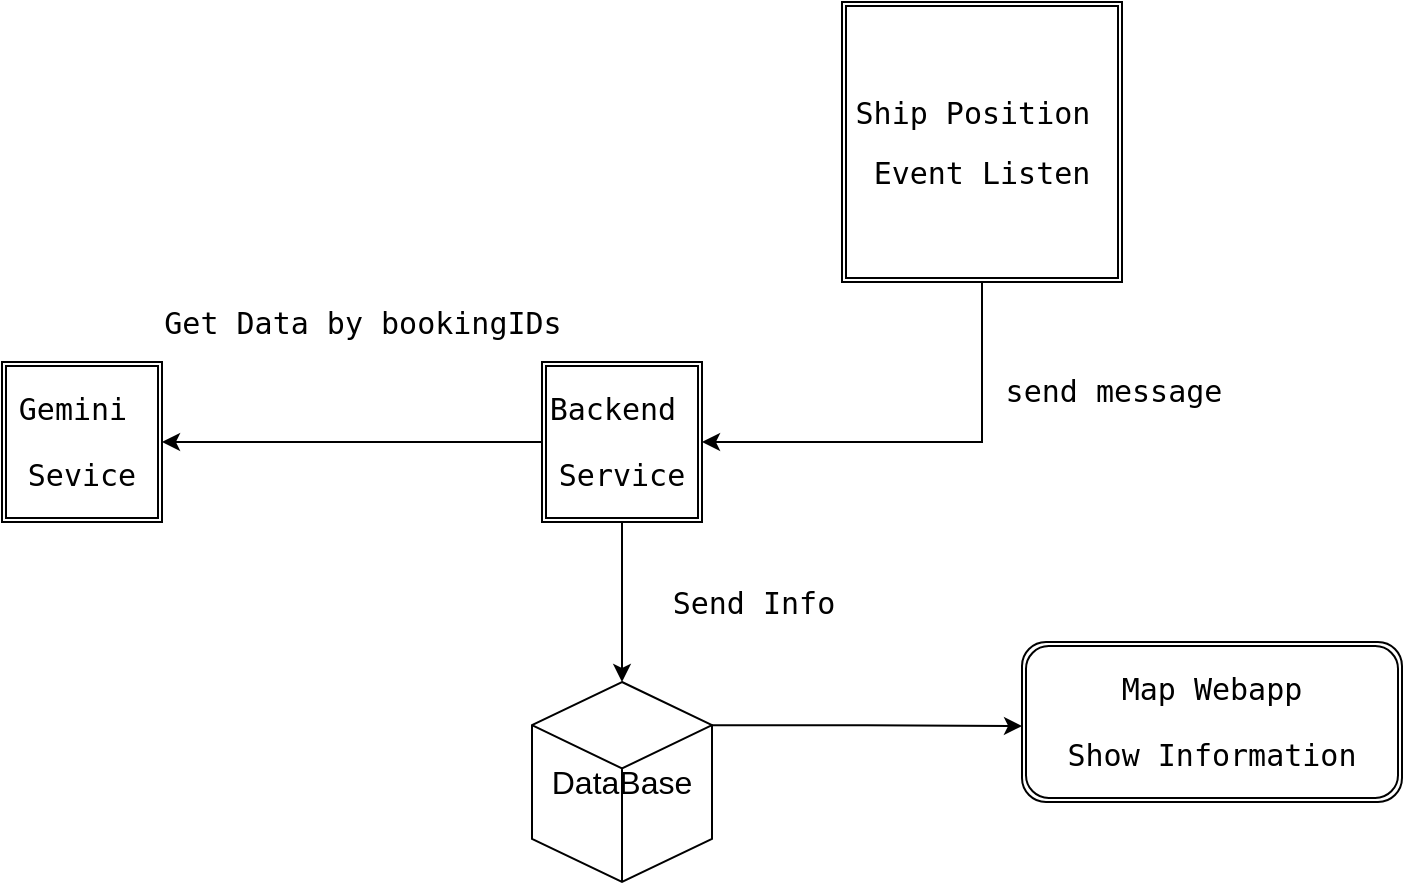 <mxfile version="20.1.1" type="github">
  <diagram id="61y1FBE1oSBBMkwLM_4o" name="Page-1">
    <mxGraphModel dx="1298" dy="670" grid="1" gridSize="10" guides="1" tooltips="1" connect="1" arrows="1" fold="1" page="1" pageScale="1" pageWidth="827" pageHeight="1169" math="0" shadow="0">
      <root>
        <mxCell id="0" />
        <mxCell id="1" parent="0" />
        <mxCell id="aNosJgGE5Rzp08-AvwGX-3" style="edgeStyle=orthogonalEdgeStyle;rounded=0;orthogonalLoop=1;jettySize=auto;html=1;exitX=0.5;exitY=1;exitDx=0;exitDy=0;entryX=1;entryY=0.5;entryDx=0;entryDy=0;fontSize=15;" edge="1" parent="1" source="aNosJgGE5Rzp08-AvwGX-1" target="aNosJgGE5Rzp08-AvwGX-2">
          <mxGeometry relative="1" as="geometry" />
        </mxCell>
        <mxCell id="aNosJgGE5Rzp08-AvwGX-8" value="&lt;pre&gt;send message&amp;nbsp;&lt;/pre&gt;" style="edgeLabel;html=1;align=center;verticalAlign=middle;resizable=0;points=[];fontSize=15;" vertex="1" connectable="0" parent="aNosJgGE5Rzp08-AvwGX-3">
          <mxGeometry x="-0.514" y="4" relative="1" as="geometry">
            <mxPoint x="66" as="offset" />
          </mxGeometry>
        </mxCell>
        <mxCell id="aNosJgGE5Rzp08-AvwGX-1" value="&lt;pre&gt;&lt;font style=&quot;font-size: 15px;&quot;&gt;Ship Position &lt;/font&gt;&lt;/pre&gt;&lt;pre&gt;&lt;font style=&quot;font-size: 15px;&quot;&gt;Event Listen&lt;/font&gt;&lt;/pre&gt;" style="shape=ext;double=1;whiteSpace=wrap;html=1;aspect=fixed;" vertex="1" parent="1">
          <mxGeometry x="500" y="70" width="140" height="140" as="geometry" />
        </mxCell>
        <mxCell id="aNosJgGE5Rzp08-AvwGX-10" style="edgeStyle=orthogonalEdgeStyle;rounded=0;orthogonalLoop=1;jettySize=auto;html=1;exitX=0;exitY=0.5;exitDx=0;exitDy=0;entryX=1;entryY=0.5;entryDx=0;entryDy=0;fontSize=15;" edge="1" parent="1" source="aNosJgGE5Rzp08-AvwGX-2" target="aNosJgGE5Rzp08-AvwGX-9">
          <mxGeometry relative="1" as="geometry" />
        </mxCell>
        <mxCell id="aNosJgGE5Rzp08-AvwGX-11" value="&lt;pre&gt;Get Data by bookingIDs&lt;/pre&gt;" style="edgeLabel;html=1;align=center;verticalAlign=middle;resizable=0;points=[];fontSize=15;" vertex="1" connectable="0" parent="aNosJgGE5Rzp08-AvwGX-10">
          <mxGeometry x="0.067" y="-4" relative="1" as="geometry">
            <mxPoint x="11" y="-56" as="offset" />
          </mxGeometry>
        </mxCell>
        <mxCell id="aNosJgGE5Rzp08-AvwGX-13" value="&lt;pre&gt;&lt;font style=&quot;font-size: 15px;&quot;&gt;Send Info&amp;nbsp;&lt;/font&gt;&lt;/pre&gt;" style="edgeStyle=orthogonalEdgeStyle;rounded=0;orthogonalLoop=1;jettySize=auto;html=1;fontSize=16;" edge="1" parent="1" source="aNosJgGE5Rzp08-AvwGX-2" target="aNosJgGE5Rzp08-AvwGX-12">
          <mxGeometry y="70" relative="1" as="geometry">
            <mxPoint as="offset" />
          </mxGeometry>
        </mxCell>
        <mxCell id="aNosJgGE5Rzp08-AvwGX-2" value="&lt;pre&gt;Backend &lt;/pre&gt;&lt;pre&gt;Service&lt;/pre&gt;" style="shape=ext;double=1;whiteSpace=wrap;html=1;aspect=fixed;fontSize=15;" vertex="1" parent="1">
          <mxGeometry x="350" y="250" width="80" height="80" as="geometry" />
        </mxCell>
        <mxCell id="aNosJgGE5Rzp08-AvwGX-9" value="&lt;pre&gt;Gemini &lt;/pre&gt;&lt;pre&gt;Sevice&lt;/pre&gt;" style="shape=ext;double=1;whiteSpace=wrap;html=1;aspect=fixed;fontSize=15;" vertex="1" parent="1">
          <mxGeometry x="80" y="250" width="80" height="80" as="geometry" />
        </mxCell>
        <mxCell id="aNosJgGE5Rzp08-AvwGX-15" style="edgeStyle=orthogonalEdgeStyle;rounded=0;orthogonalLoop=1;jettySize=auto;html=1;exitX=0;exitY=0;exitDx=90;exitDy=21.607;exitPerimeter=0;fontSize=15;" edge="1" parent="1" source="aNosJgGE5Rzp08-AvwGX-12">
          <mxGeometry relative="1" as="geometry">
            <mxPoint x="590" y="432" as="targetPoint" />
          </mxGeometry>
        </mxCell>
        <mxCell id="aNosJgGE5Rzp08-AvwGX-12" value="&lt;font style=&quot;font-size: 16px;&quot;&gt;DataBase&lt;/font&gt;" style="html=1;whiteSpace=wrap;shape=isoCube2;backgroundOutline=1;isoAngle=15;fontSize=15;" vertex="1" parent="1">
          <mxGeometry x="345" y="410" width="90" height="100" as="geometry" />
        </mxCell>
        <mxCell id="aNosJgGE5Rzp08-AvwGX-14" value="&lt;pre&gt;Map Webapp&lt;/pre&gt;&lt;pre&gt;Show Information&lt;/pre&gt;" style="shape=ext;double=1;rounded=1;whiteSpace=wrap;html=1;fontSize=15;" vertex="1" parent="1">
          <mxGeometry x="590" y="390" width="190" height="80" as="geometry" />
        </mxCell>
      </root>
    </mxGraphModel>
  </diagram>
</mxfile>
